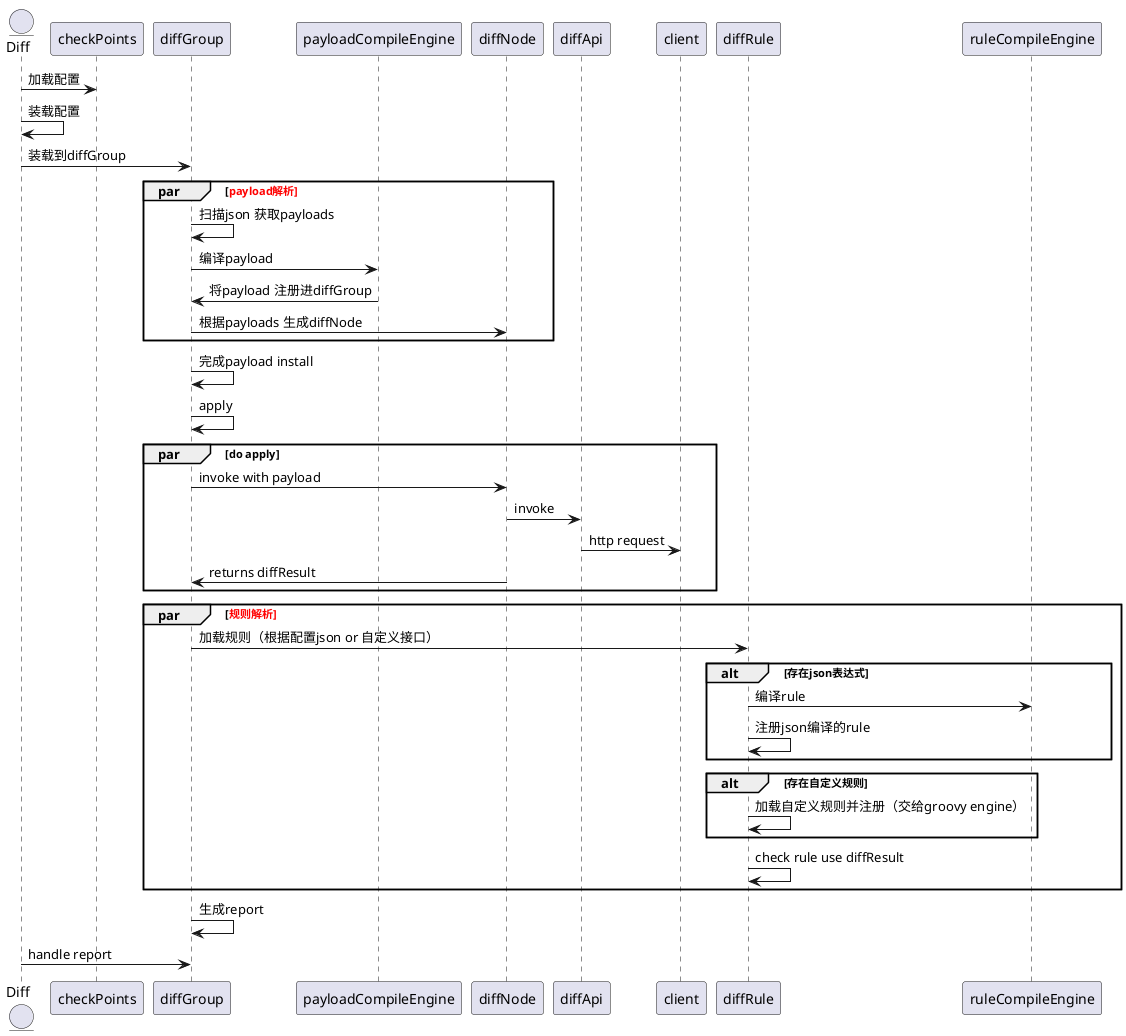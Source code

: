 @startuml

' 定义比较节点的核心数据
' 可以参与

entity Diff

Diff->checkPoints:加载配置
Diff->Diff: 装载配置

Diff->diffGroup:装载到diffGroup


par <font color=red>payload解析

diffGroup->diffGroup: 扫描json 获取payloads

diffGroup->payloadCompileEngine:编译payload

payloadCompileEngine->diffGroup: 将payload 注册进diffGroup

diffGroup->diffNode: 根据payloads 生成diffNode

end
diffGroup->diffGroup: 完成payload install

diffGroup->diffGroup:apply


par do apply
diffGroup->diffNode : invoke with payload
diffNode->diffApi: invoke
diffApi->client: http request
diffNode->diffGroup: returns diffResult
end




par <font color=red>规则解析
diffGroup->diffRule: 加载规则（根据配置json or 自定义接口）
alt 存在json表达式
diffRule->ruleCompileEngine: 编译rule

diffRule->diffRule: 注册json编译的rule
end

alt 存在自定义规则
diffRule->diffRule:加载自定义规则并注册（交给groovy engine）

end

diffRule->diffRule: check rule use diffResult
end



diffGroup->diffGroup:生成report
Diff->diffGroup: handle report


@enduml